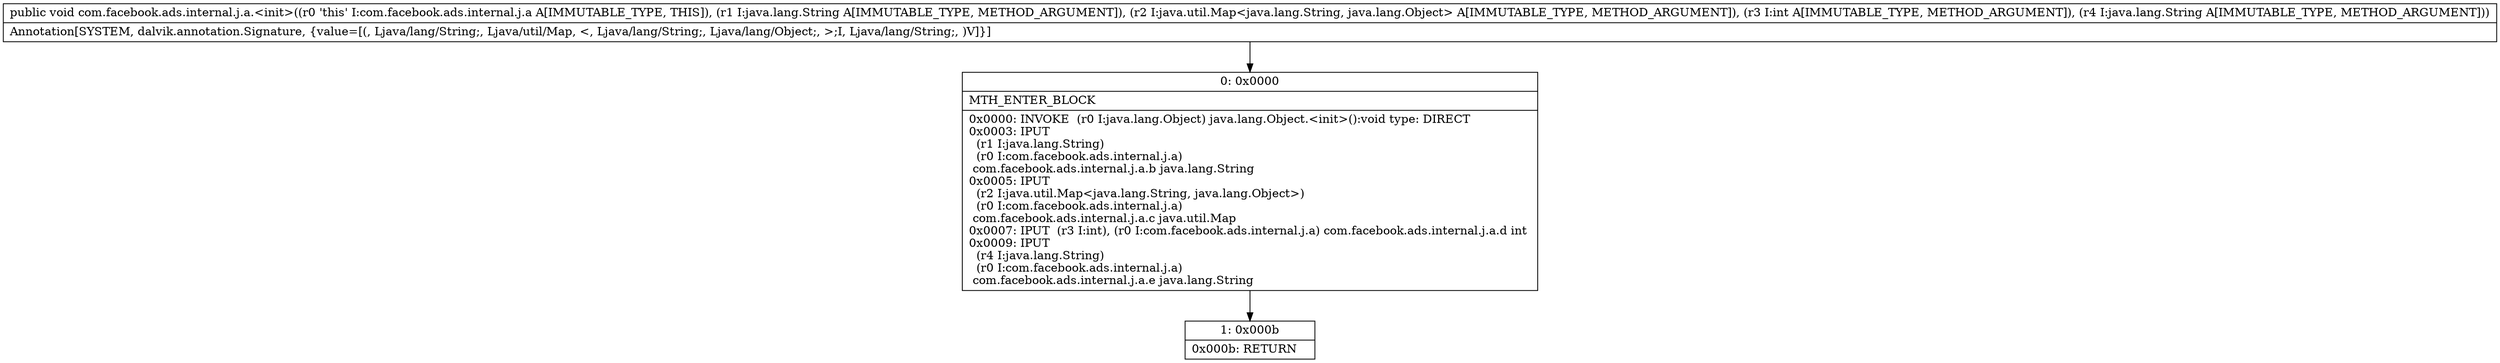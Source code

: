 digraph "CFG forcom.facebook.ads.internal.j.a.\<init\>(Ljava\/lang\/String;Ljava\/util\/Map;ILjava\/lang\/String;)V" {
Node_0 [shape=record,label="{0\:\ 0x0000|MTH_ENTER_BLOCK\l|0x0000: INVOKE  (r0 I:java.lang.Object) java.lang.Object.\<init\>():void type: DIRECT \l0x0003: IPUT  \l  (r1 I:java.lang.String)\l  (r0 I:com.facebook.ads.internal.j.a)\l com.facebook.ads.internal.j.a.b java.lang.String \l0x0005: IPUT  \l  (r2 I:java.util.Map\<java.lang.String, java.lang.Object\>)\l  (r0 I:com.facebook.ads.internal.j.a)\l com.facebook.ads.internal.j.a.c java.util.Map \l0x0007: IPUT  (r3 I:int), (r0 I:com.facebook.ads.internal.j.a) com.facebook.ads.internal.j.a.d int \l0x0009: IPUT  \l  (r4 I:java.lang.String)\l  (r0 I:com.facebook.ads.internal.j.a)\l com.facebook.ads.internal.j.a.e java.lang.String \l}"];
Node_1 [shape=record,label="{1\:\ 0x000b|0x000b: RETURN   \l}"];
MethodNode[shape=record,label="{public void com.facebook.ads.internal.j.a.\<init\>((r0 'this' I:com.facebook.ads.internal.j.a A[IMMUTABLE_TYPE, THIS]), (r1 I:java.lang.String A[IMMUTABLE_TYPE, METHOD_ARGUMENT]), (r2 I:java.util.Map\<java.lang.String, java.lang.Object\> A[IMMUTABLE_TYPE, METHOD_ARGUMENT]), (r3 I:int A[IMMUTABLE_TYPE, METHOD_ARGUMENT]), (r4 I:java.lang.String A[IMMUTABLE_TYPE, METHOD_ARGUMENT]))  | Annotation[SYSTEM, dalvik.annotation.Signature, \{value=[(, Ljava\/lang\/String;, Ljava\/util\/Map, \<, Ljava\/lang\/String;, Ljava\/lang\/Object;, \>;I, Ljava\/lang\/String;, )V]\}]\l}"];
MethodNode -> Node_0;
Node_0 -> Node_1;
}

